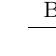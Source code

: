 \begin{tikzpicture}[overlay]
\node at (-1,0) [minimum width=2cm] (A) {};

\node (rect) at (3,0) [draw,thin,minimum width=3cm,minimum height=1cm,align=center,font=\footnotesize] (B) {Feature \\[-0.7em] extractie};

\node (rect) at (8,0) [draw,thin,minimum width=3cm,minimum height=1cm,align=center,font=\footnotesize] (C) {Fingerprint \\[-0.7em] constructie};

\node (rect) at (13,-2) [draw,thin,minimum width=3cm,minimum height=1cm,align=center,font=\footnotesize] (G) {Andere \\[-0.7em] fingerprints};

\node (rect) at (13,0) [draw,thin,minimum width=3cm,minimum height=1cm,align=center,font=\footnotesize] (D) {Matchen en \\[-0.7em] bepalen latency};

\node at (17,0) [minimum width=2cm] (E) {};

\node at (0,-10) [minimum height=5cm] (F) {};

\draw [->] (A) -- (B) node [pos=0.4,above,align=center,font=\footnotesize] {Buffer};
\draw [->] (B) -- (C) node [pos=0.5,above,align=center,font=\footnotesize] {Features};
\draw [->] (C) -- (D) node [pos=0.5,above,align=center,font=\footnotesize] {Fingerprint};
\draw [->] (D) -- (E) node [pos=0.6,above,align=center,font=\footnotesize] {Latency};
\draw [->] (G) -- (D);

\end{tikzpicture}